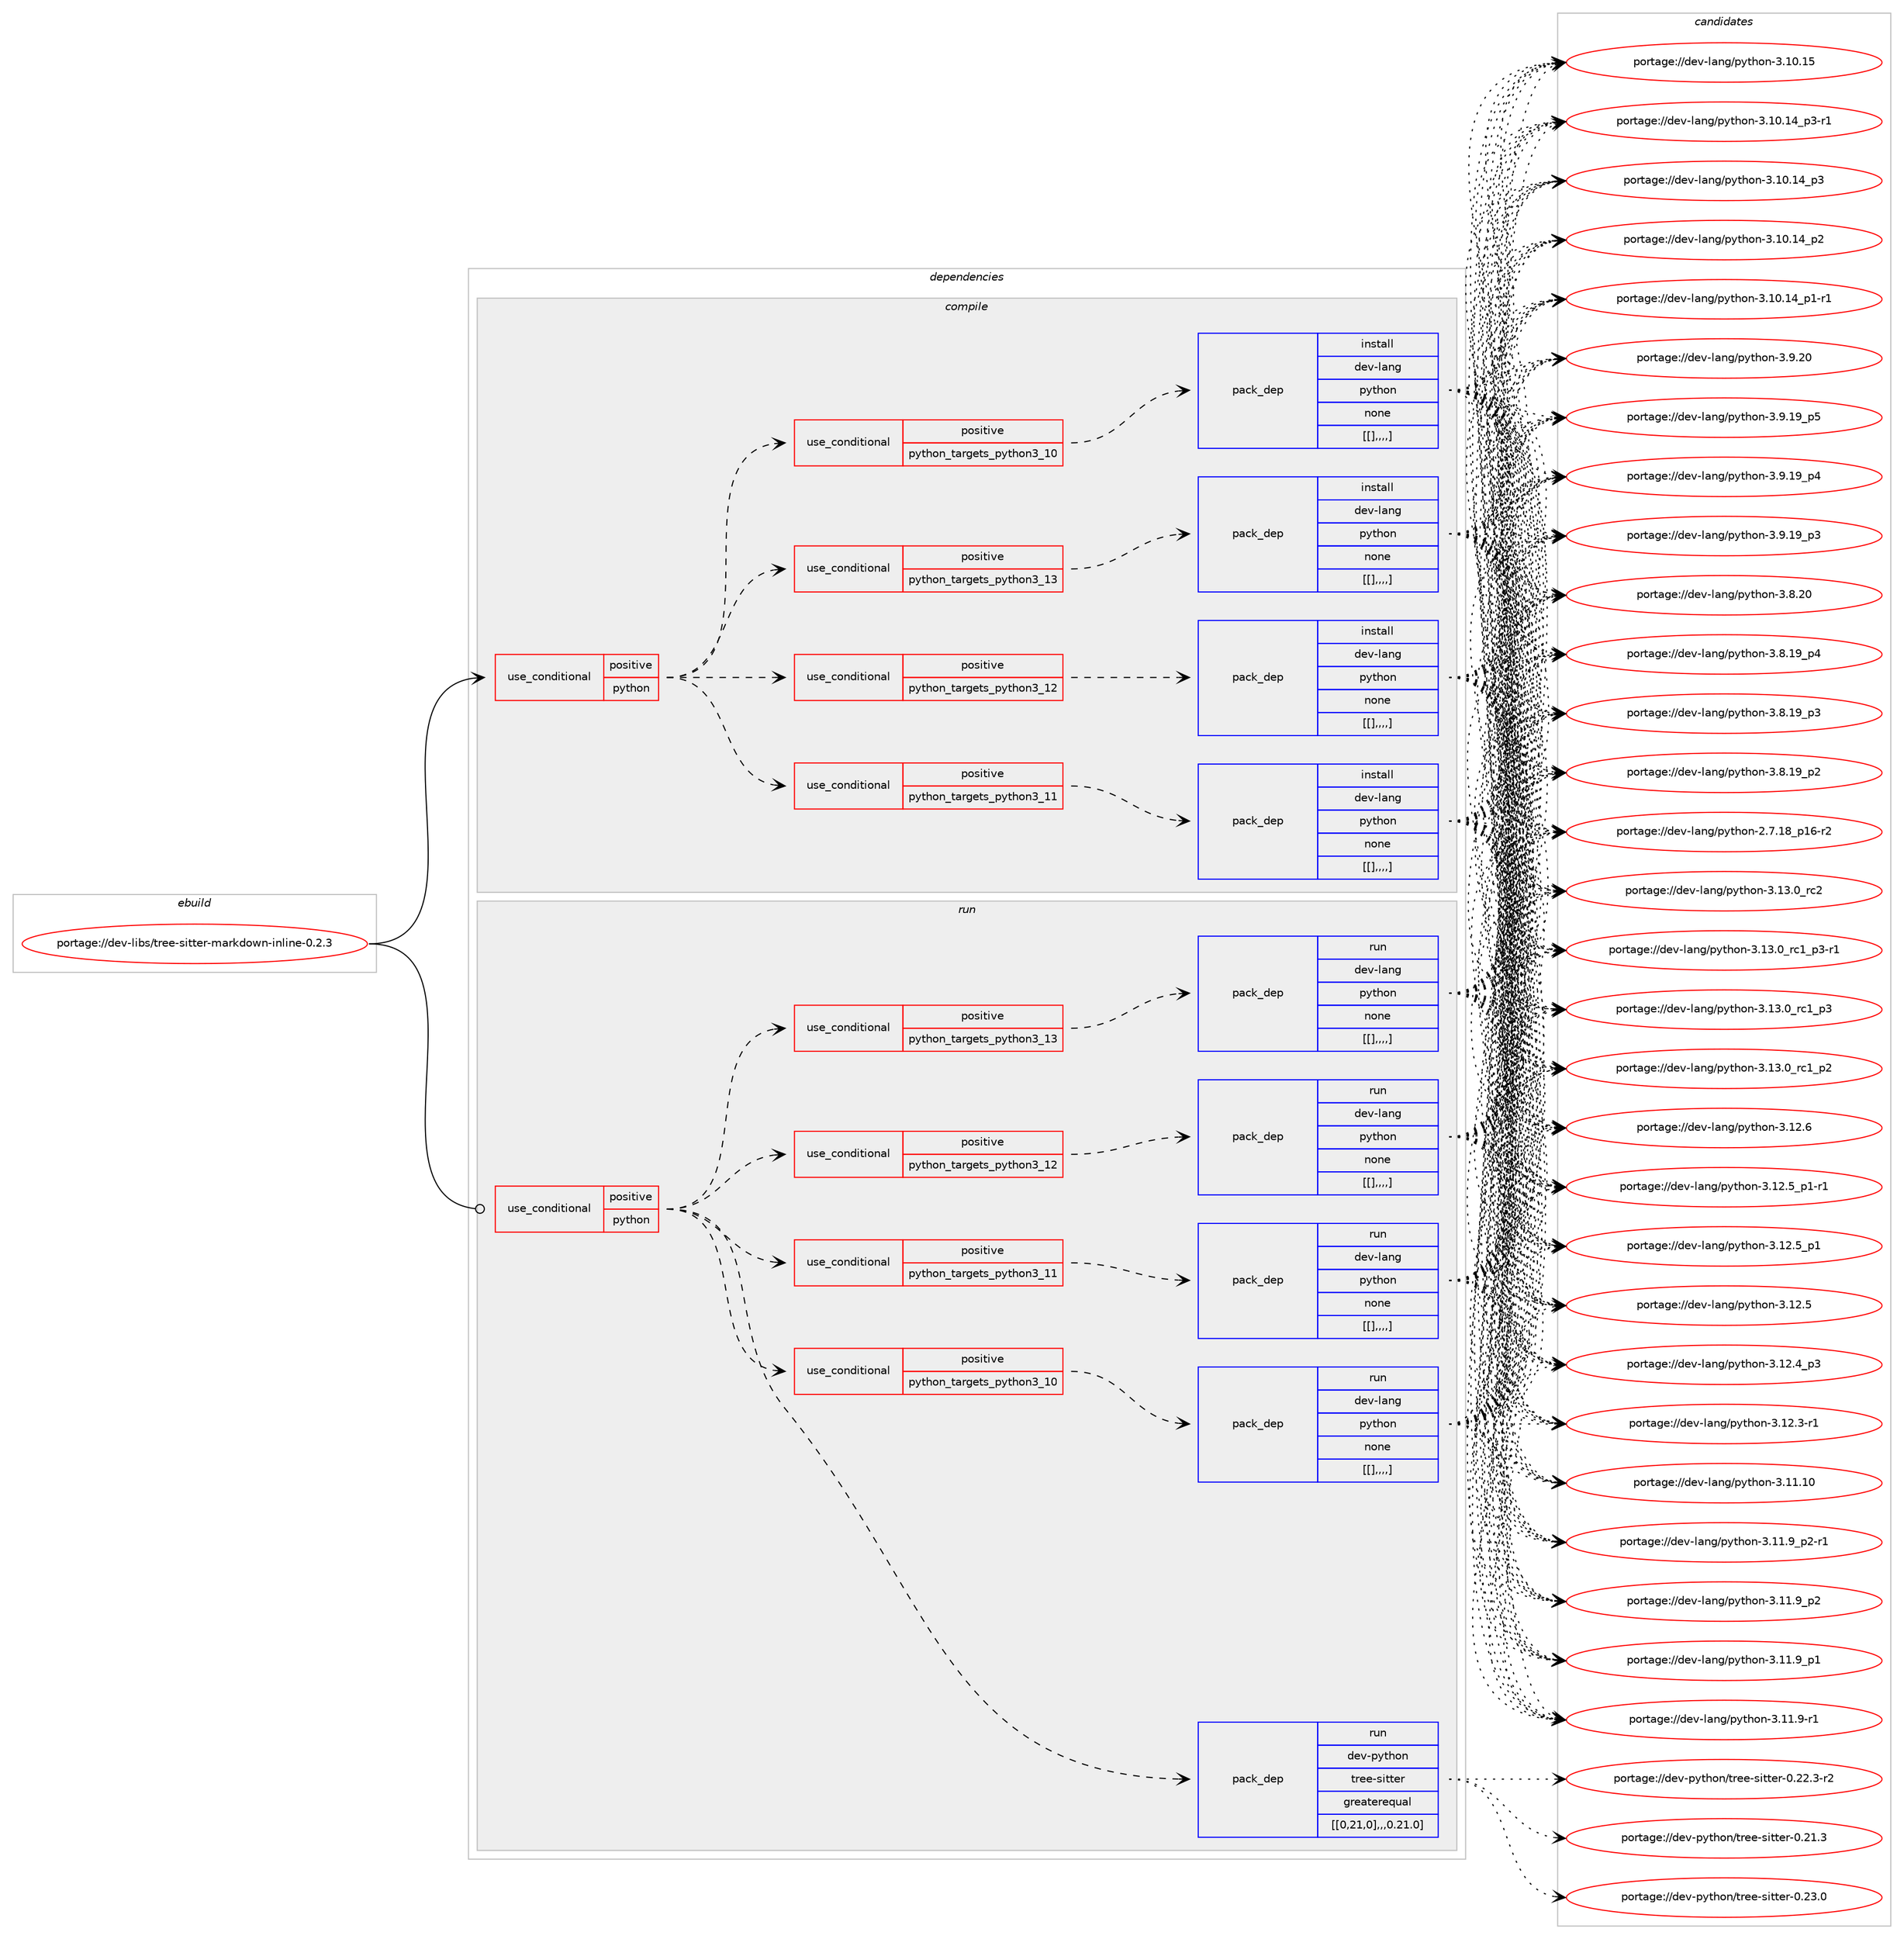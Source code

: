 digraph prolog {

# *************
# Graph options
# *************

newrank=true;
concentrate=true;
compound=true;
graph [rankdir=LR,fontname=Helvetica,fontsize=10,ranksep=1.5];#, ranksep=2.5, nodesep=0.2];
edge  [arrowhead=vee];
node  [fontname=Helvetica,fontsize=10];

# **********
# The ebuild
# **********

subgraph cluster_leftcol {
color=gray;
label=<<i>ebuild</i>>;
id [label="portage://dev-libs/tree-sitter-markdown-inline-0.2.3", color=red, width=4, href="../dev-libs/tree-sitter-markdown-inline-0.2.3.svg"];
}

# ****************
# The dependencies
# ****************

subgraph cluster_midcol {
color=gray;
label=<<i>dependencies</i>>;
subgraph cluster_compile {
fillcolor="#eeeeee";
style=filled;
label=<<i>compile</i>>;
subgraph cond28916 {
dependency115621 [label=<<TABLE BORDER="0" CELLBORDER="1" CELLSPACING="0" CELLPADDING="4"><TR><TD ROWSPAN="3" CELLPADDING="10">use_conditional</TD></TR><TR><TD>positive</TD></TR><TR><TD>python</TD></TR></TABLE>>, shape=none, color=red];
subgraph cond28917 {
dependency115622 [label=<<TABLE BORDER="0" CELLBORDER="1" CELLSPACING="0" CELLPADDING="4"><TR><TD ROWSPAN="3" CELLPADDING="10">use_conditional</TD></TR><TR><TD>positive</TD></TR><TR><TD>python_targets_python3_10</TD></TR></TABLE>>, shape=none, color=red];
subgraph pack85537 {
dependency115623 [label=<<TABLE BORDER="0" CELLBORDER="1" CELLSPACING="0" CELLPADDING="4" WIDTH="220"><TR><TD ROWSPAN="6" CELLPADDING="30">pack_dep</TD></TR><TR><TD WIDTH="110">install</TD></TR><TR><TD>dev-lang</TD></TR><TR><TD>python</TD></TR><TR><TD>none</TD></TR><TR><TD>[[],,,,]</TD></TR></TABLE>>, shape=none, color=blue];
}
dependency115622:e -> dependency115623:w [weight=20,style="dashed",arrowhead="vee"];
}
dependency115621:e -> dependency115622:w [weight=20,style="dashed",arrowhead="vee"];
subgraph cond28918 {
dependency115624 [label=<<TABLE BORDER="0" CELLBORDER="1" CELLSPACING="0" CELLPADDING="4"><TR><TD ROWSPAN="3" CELLPADDING="10">use_conditional</TD></TR><TR><TD>positive</TD></TR><TR><TD>python_targets_python3_11</TD></TR></TABLE>>, shape=none, color=red];
subgraph pack85538 {
dependency115625 [label=<<TABLE BORDER="0" CELLBORDER="1" CELLSPACING="0" CELLPADDING="4" WIDTH="220"><TR><TD ROWSPAN="6" CELLPADDING="30">pack_dep</TD></TR><TR><TD WIDTH="110">install</TD></TR><TR><TD>dev-lang</TD></TR><TR><TD>python</TD></TR><TR><TD>none</TD></TR><TR><TD>[[],,,,]</TD></TR></TABLE>>, shape=none, color=blue];
}
dependency115624:e -> dependency115625:w [weight=20,style="dashed",arrowhead="vee"];
}
dependency115621:e -> dependency115624:w [weight=20,style="dashed",arrowhead="vee"];
subgraph cond28919 {
dependency115626 [label=<<TABLE BORDER="0" CELLBORDER="1" CELLSPACING="0" CELLPADDING="4"><TR><TD ROWSPAN="3" CELLPADDING="10">use_conditional</TD></TR><TR><TD>positive</TD></TR><TR><TD>python_targets_python3_12</TD></TR></TABLE>>, shape=none, color=red];
subgraph pack85539 {
dependency115627 [label=<<TABLE BORDER="0" CELLBORDER="1" CELLSPACING="0" CELLPADDING="4" WIDTH="220"><TR><TD ROWSPAN="6" CELLPADDING="30">pack_dep</TD></TR><TR><TD WIDTH="110">install</TD></TR><TR><TD>dev-lang</TD></TR><TR><TD>python</TD></TR><TR><TD>none</TD></TR><TR><TD>[[],,,,]</TD></TR></TABLE>>, shape=none, color=blue];
}
dependency115626:e -> dependency115627:w [weight=20,style="dashed",arrowhead="vee"];
}
dependency115621:e -> dependency115626:w [weight=20,style="dashed",arrowhead="vee"];
subgraph cond28920 {
dependency115628 [label=<<TABLE BORDER="0" CELLBORDER="1" CELLSPACING="0" CELLPADDING="4"><TR><TD ROWSPAN="3" CELLPADDING="10">use_conditional</TD></TR><TR><TD>positive</TD></TR><TR><TD>python_targets_python3_13</TD></TR></TABLE>>, shape=none, color=red];
subgraph pack85540 {
dependency115629 [label=<<TABLE BORDER="0" CELLBORDER="1" CELLSPACING="0" CELLPADDING="4" WIDTH="220"><TR><TD ROWSPAN="6" CELLPADDING="30">pack_dep</TD></TR><TR><TD WIDTH="110">install</TD></TR><TR><TD>dev-lang</TD></TR><TR><TD>python</TD></TR><TR><TD>none</TD></TR><TR><TD>[[],,,,]</TD></TR></TABLE>>, shape=none, color=blue];
}
dependency115628:e -> dependency115629:w [weight=20,style="dashed",arrowhead="vee"];
}
dependency115621:e -> dependency115628:w [weight=20,style="dashed",arrowhead="vee"];
}
id:e -> dependency115621:w [weight=20,style="solid",arrowhead="vee"];
}
subgraph cluster_compileandrun {
fillcolor="#eeeeee";
style=filled;
label=<<i>compile and run</i>>;
}
subgraph cluster_run {
fillcolor="#eeeeee";
style=filled;
label=<<i>run</i>>;
subgraph cond28921 {
dependency115630 [label=<<TABLE BORDER="0" CELLBORDER="1" CELLSPACING="0" CELLPADDING="4"><TR><TD ROWSPAN="3" CELLPADDING="10">use_conditional</TD></TR><TR><TD>positive</TD></TR><TR><TD>python</TD></TR></TABLE>>, shape=none, color=red];
subgraph cond28922 {
dependency115631 [label=<<TABLE BORDER="0" CELLBORDER="1" CELLSPACING="0" CELLPADDING="4"><TR><TD ROWSPAN="3" CELLPADDING="10">use_conditional</TD></TR><TR><TD>positive</TD></TR><TR><TD>python_targets_python3_10</TD></TR></TABLE>>, shape=none, color=red];
subgraph pack85541 {
dependency115632 [label=<<TABLE BORDER="0" CELLBORDER="1" CELLSPACING="0" CELLPADDING="4" WIDTH="220"><TR><TD ROWSPAN="6" CELLPADDING="30">pack_dep</TD></TR><TR><TD WIDTH="110">run</TD></TR><TR><TD>dev-lang</TD></TR><TR><TD>python</TD></TR><TR><TD>none</TD></TR><TR><TD>[[],,,,]</TD></TR></TABLE>>, shape=none, color=blue];
}
dependency115631:e -> dependency115632:w [weight=20,style="dashed",arrowhead="vee"];
}
dependency115630:e -> dependency115631:w [weight=20,style="dashed",arrowhead="vee"];
subgraph cond28923 {
dependency115633 [label=<<TABLE BORDER="0" CELLBORDER="1" CELLSPACING="0" CELLPADDING="4"><TR><TD ROWSPAN="3" CELLPADDING="10">use_conditional</TD></TR><TR><TD>positive</TD></TR><TR><TD>python_targets_python3_11</TD></TR></TABLE>>, shape=none, color=red];
subgraph pack85542 {
dependency115634 [label=<<TABLE BORDER="0" CELLBORDER="1" CELLSPACING="0" CELLPADDING="4" WIDTH="220"><TR><TD ROWSPAN="6" CELLPADDING="30">pack_dep</TD></TR><TR><TD WIDTH="110">run</TD></TR><TR><TD>dev-lang</TD></TR><TR><TD>python</TD></TR><TR><TD>none</TD></TR><TR><TD>[[],,,,]</TD></TR></TABLE>>, shape=none, color=blue];
}
dependency115633:e -> dependency115634:w [weight=20,style="dashed",arrowhead="vee"];
}
dependency115630:e -> dependency115633:w [weight=20,style="dashed",arrowhead="vee"];
subgraph cond28924 {
dependency115635 [label=<<TABLE BORDER="0" CELLBORDER="1" CELLSPACING="0" CELLPADDING="4"><TR><TD ROWSPAN="3" CELLPADDING="10">use_conditional</TD></TR><TR><TD>positive</TD></TR><TR><TD>python_targets_python3_12</TD></TR></TABLE>>, shape=none, color=red];
subgraph pack85543 {
dependency115636 [label=<<TABLE BORDER="0" CELLBORDER="1" CELLSPACING="0" CELLPADDING="4" WIDTH="220"><TR><TD ROWSPAN="6" CELLPADDING="30">pack_dep</TD></TR><TR><TD WIDTH="110">run</TD></TR><TR><TD>dev-lang</TD></TR><TR><TD>python</TD></TR><TR><TD>none</TD></TR><TR><TD>[[],,,,]</TD></TR></TABLE>>, shape=none, color=blue];
}
dependency115635:e -> dependency115636:w [weight=20,style="dashed",arrowhead="vee"];
}
dependency115630:e -> dependency115635:w [weight=20,style="dashed",arrowhead="vee"];
subgraph cond28925 {
dependency115637 [label=<<TABLE BORDER="0" CELLBORDER="1" CELLSPACING="0" CELLPADDING="4"><TR><TD ROWSPAN="3" CELLPADDING="10">use_conditional</TD></TR><TR><TD>positive</TD></TR><TR><TD>python_targets_python3_13</TD></TR></TABLE>>, shape=none, color=red];
subgraph pack85544 {
dependency115638 [label=<<TABLE BORDER="0" CELLBORDER="1" CELLSPACING="0" CELLPADDING="4" WIDTH="220"><TR><TD ROWSPAN="6" CELLPADDING="30">pack_dep</TD></TR><TR><TD WIDTH="110">run</TD></TR><TR><TD>dev-lang</TD></TR><TR><TD>python</TD></TR><TR><TD>none</TD></TR><TR><TD>[[],,,,]</TD></TR></TABLE>>, shape=none, color=blue];
}
dependency115637:e -> dependency115638:w [weight=20,style="dashed",arrowhead="vee"];
}
dependency115630:e -> dependency115637:w [weight=20,style="dashed",arrowhead="vee"];
subgraph pack85545 {
dependency115639 [label=<<TABLE BORDER="0" CELLBORDER="1" CELLSPACING="0" CELLPADDING="4" WIDTH="220"><TR><TD ROWSPAN="6" CELLPADDING="30">pack_dep</TD></TR><TR><TD WIDTH="110">run</TD></TR><TR><TD>dev-python</TD></TR><TR><TD>tree-sitter</TD></TR><TR><TD>greaterequal</TD></TR><TR><TD>[[0,21,0],,,0.21.0]</TD></TR></TABLE>>, shape=none, color=blue];
}
dependency115630:e -> dependency115639:w [weight=20,style="dashed",arrowhead="vee"];
}
id:e -> dependency115630:w [weight=20,style="solid",arrowhead="odot"];
}
}

# **************
# The candidates
# **************

subgraph cluster_choices {
rank=same;
color=gray;
label=<<i>candidates</i>>;

subgraph choice85537 {
color=black;
nodesep=1;
choice10010111845108971101034711212111610411111045514649514648951149950 [label="portage://dev-lang/python-3.13.0_rc2", color=red, width=4,href="../dev-lang/python-3.13.0_rc2.svg"];
choice1001011184510897110103471121211161041111104551464951464895114994995112514511449 [label="portage://dev-lang/python-3.13.0_rc1_p3-r1", color=red, width=4,href="../dev-lang/python-3.13.0_rc1_p3-r1.svg"];
choice100101118451089711010347112121116104111110455146495146489511499499511251 [label="portage://dev-lang/python-3.13.0_rc1_p3", color=red, width=4,href="../dev-lang/python-3.13.0_rc1_p3.svg"];
choice100101118451089711010347112121116104111110455146495146489511499499511250 [label="portage://dev-lang/python-3.13.0_rc1_p2", color=red, width=4,href="../dev-lang/python-3.13.0_rc1_p2.svg"];
choice10010111845108971101034711212111610411111045514649504654 [label="portage://dev-lang/python-3.12.6", color=red, width=4,href="../dev-lang/python-3.12.6.svg"];
choice1001011184510897110103471121211161041111104551464950465395112494511449 [label="portage://dev-lang/python-3.12.5_p1-r1", color=red, width=4,href="../dev-lang/python-3.12.5_p1-r1.svg"];
choice100101118451089711010347112121116104111110455146495046539511249 [label="portage://dev-lang/python-3.12.5_p1", color=red, width=4,href="../dev-lang/python-3.12.5_p1.svg"];
choice10010111845108971101034711212111610411111045514649504653 [label="portage://dev-lang/python-3.12.5", color=red, width=4,href="../dev-lang/python-3.12.5.svg"];
choice100101118451089711010347112121116104111110455146495046529511251 [label="portage://dev-lang/python-3.12.4_p3", color=red, width=4,href="../dev-lang/python-3.12.4_p3.svg"];
choice100101118451089711010347112121116104111110455146495046514511449 [label="portage://dev-lang/python-3.12.3-r1", color=red, width=4,href="../dev-lang/python-3.12.3-r1.svg"];
choice1001011184510897110103471121211161041111104551464949464948 [label="portage://dev-lang/python-3.11.10", color=red, width=4,href="../dev-lang/python-3.11.10.svg"];
choice1001011184510897110103471121211161041111104551464949465795112504511449 [label="portage://dev-lang/python-3.11.9_p2-r1", color=red, width=4,href="../dev-lang/python-3.11.9_p2-r1.svg"];
choice100101118451089711010347112121116104111110455146494946579511250 [label="portage://dev-lang/python-3.11.9_p2", color=red, width=4,href="../dev-lang/python-3.11.9_p2.svg"];
choice100101118451089711010347112121116104111110455146494946579511249 [label="portage://dev-lang/python-3.11.9_p1", color=red, width=4,href="../dev-lang/python-3.11.9_p1.svg"];
choice100101118451089711010347112121116104111110455146494946574511449 [label="portage://dev-lang/python-3.11.9-r1", color=red, width=4,href="../dev-lang/python-3.11.9-r1.svg"];
choice1001011184510897110103471121211161041111104551464948464953 [label="portage://dev-lang/python-3.10.15", color=red, width=4,href="../dev-lang/python-3.10.15.svg"];
choice100101118451089711010347112121116104111110455146494846495295112514511449 [label="portage://dev-lang/python-3.10.14_p3-r1", color=red, width=4,href="../dev-lang/python-3.10.14_p3-r1.svg"];
choice10010111845108971101034711212111610411111045514649484649529511251 [label="portage://dev-lang/python-3.10.14_p3", color=red, width=4,href="../dev-lang/python-3.10.14_p3.svg"];
choice10010111845108971101034711212111610411111045514649484649529511250 [label="portage://dev-lang/python-3.10.14_p2", color=red, width=4,href="../dev-lang/python-3.10.14_p2.svg"];
choice100101118451089711010347112121116104111110455146494846495295112494511449 [label="portage://dev-lang/python-3.10.14_p1-r1", color=red, width=4,href="../dev-lang/python-3.10.14_p1-r1.svg"];
choice10010111845108971101034711212111610411111045514657465048 [label="portage://dev-lang/python-3.9.20", color=red, width=4,href="../dev-lang/python-3.9.20.svg"];
choice100101118451089711010347112121116104111110455146574649579511253 [label="portage://dev-lang/python-3.9.19_p5", color=red, width=4,href="../dev-lang/python-3.9.19_p5.svg"];
choice100101118451089711010347112121116104111110455146574649579511252 [label="portage://dev-lang/python-3.9.19_p4", color=red, width=4,href="../dev-lang/python-3.9.19_p4.svg"];
choice100101118451089711010347112121116104111110455146574649579511251 [label="portage://dev-lang/python-3.9.19_p3", color=red, width=4,href="../dev-lang/python-3.9.19_p3.svg"];
choice10010111845108971101034711212111610411111045514656465048 [label="portage://dev-lang/python-3.8.20", color=red, width=4,href="../dev-lang/python-3.8.20.svg"];
choice100101118451089711010347112121116104111110455146564649579511252 [label="portage://dev-lang/python-3.8.19_p4", color=red, width=4,href="../dev-lang/python-3.8.19_p4.svg"];
choice100101118451089711010347112121116104111110455146564649579511251 [label="portage://dev-lang/python-3.8.19_p3", color=red, width=4,href="../dev-lang/python-3.8.19_p3.svg"];
choice100101118451089711010347112121116104111110455146564649579511250 [label="portage://dev-lang/python-3.8.19_p2", color=red, width=4,href="../dev-lang/python-3.8.19_p2.svg"];
choice100101118451089711010347112121116104111110455046554649569511249544511450 [label="portage://dev-lang/python-2.7.18_p16-r2", color=red, width=4,href="../dev-lang/python-2.7.18_p16-r2.svg"];
dependency115623:e -> choice10010111845108971101034711212111610411111045514649514648951149950:w [style=dotted,weight="100"];
dependency115623:e -> choice1001011184510897110103471121211161041111104551464951464895114994995112514511449:w [style=dotted,weight="100"];
dependency115623:e -> choice100101118451089711010347112121116104111110455146495146489511499499511251:w [style=dotted,weight="100"];
dependency115623:e -> choice100101118451089711010347112121116104111110455146495146489511499499511250:w [style=dotted,weight="100"];
dependency115623:e -> choice10010111845108971101034711212111610411111045514649504654:w [style=dotted,weight="100"];
dependency115623:e -> choice1001011184510897110103471121211161041111104551464950465395112494511449:w [style=dotted,weight="100"];
dependency115623:e -> choice100101118451089711010347112121116104111110455146495046539511249:w [style=dotted,weight="100"];
dependency115623:e -> choice10010111845108971101034711212111610411111045514649504653:w [style=dotted,weight="100"];
dependency115623:e -> choice100101118451089711010347112121116104111110455146495046529511251:w [style=dotted,weight="100"];
dependency115623:e -> choice100101118451089711010347112121116104111110455146495046514511449:w [style=dotted,weight="100"];
dependency115623:e -> choice1001011184510897110103471121211161041111104551464949464948:w [style=dotted,weight="100"];
dependency115623:e -> choice1001011184510897110103471121211161041111104551464949465795112504511449:w [style=dotted,weight="100"];
dependency115623:e -> choice100101118451089711010347112121116104111110455146494946579511250:w [style=dotted,weight="100"];
dependency115623:e -> choice100101118451089711010347112121116104111110455146494946579511249:w [style=dotted,weight="100"];
dependency115623:e -> choice100101118451089711010347112121116104111110455146494946574511449:w [style=dotted,weight="100"];
dependency115623:e -> choice1001011184510897110103471121211161041111104551464948464953:w [style=dotted,weight="100"];
dependency115623:e -> choice100101118451089711010347112121116104111110455146494846495295112514511449:w [style=dotted,weight="100"];
dependency115623:e -> choice10010111845108971101034711212111610411111045514649484649529511251:w [style=dotted,weight="100"];
dependency115623:e -> choice10010111845108971101034711212111610411111045514649484649529511250:w [style=dotted,weight="100"];
dependency115623:e -> choice100101118451089711010347112121116104111110455146494846495295112494511449:w [style=dotted,weight="100"];
dependency115623:e -> choice10010111845108971101034711212111610411111045514657465048:w [style=dotted,weight="100"];
dependency115623:e -> choice100101118451089711010347112121116104111110455146574649579511253:w [style=dotted,weight="100"];
dependency115623:e -> choice100101118451089711010347112121116104111110455146574649579511252:w [style=dotted,weight="100"];
dependency115623:e -> choice100101118451089711010347112121116104111110455146574649579511251:w [style=dotted,weight="100"];
dependency115623:e -> choice10010111845108971101034711212111610411111045514656465048:w [style=dotted,weight="100"];
dependency115623:e -> choice100101118451089711010347112121116104111110455146564649579511252:w [style=dotted,weight="100"];
dependency115623:e -> choice100101118451089711010347112121116104111110455146564649579511251:w [style=dotted,weight="100"];
dependency115623:e -> choice100101118451089711010347112121116104111110455146564649579511250:w [style=dotted,weight="100"];
dependency115623:e -> choice100101118451089711010347112121116104111110455046554649569511249544511450:w [style=dotted,weight="100"];
}
subgraph choice85538 {
color=black;
nodesep=1;
choice10010111845108971101034711212111610411111045514649514648951149950 [label="portage://dev-lang/python-3.13.0_rc2", color=red, width=4,href="../dev-lang/python-3.13.0_rc2.svg"];
choice1001011184510897110103471121211161041111104551464951464895114994995112514511449 [label="portage://dev-lang/python-3.13.0_rc1_p3-r1", color=red, width=4,href="../dev-lang/python-3.13.0_rc1_p3-r1.svg"];
choice100101118451089711010347112121116104111110455146495146489511499499511251 [label="portage://dev-lang/python-3.13.0_rc1_p3", color=red, width=4,href="../dev-lang/python-3.13.0_rc1_p3.svg"];
choice100101118451089711010347112121116104111110455146495146489511499499511250 [label="portage://dev-lang/python-3.13.0_rc1_p2", color=red, width=4,href="../dev-lang/python-3.13.0_rc1_p2.svg"];
choice10010111845108971101034711212111610411111045514649504654 [label="portage://dev-lang/python-3.12.6", color=red, width=4,href="../dev-lang/python-3.12.6.svg"];
choice1001011184510897110103471121211161041111104551464950465395112494511449 [label="portage://dev-lang/python-3.12.5_p1-r1", color=red, width=4,href="../dev-lang/python-3.12.5_p1-r1.svg"];
choice100101118451089711010347112121116104111110455146495046539511249 [label="portage://dev-lang/python-3.12.5_p1", color=red, width=4,href="../dev-lang/python-3.12.5_p1.svg"];
choice10010111845108971101034711212111610411111045514649504653 [label="portage://dev-lang/python-3.12.5", color=red, width=4,href="../dev-lang/python-3.12.5.svg"];
choice100101118451089711010347112121116104111110455146495046529511251 [label="portage://dev-lang/python-3.12.4_p3", color=red, width=4,href="../dev-lang/python-3.12.4_p3.svg"];
choice100101118451089711010347112121116104111110455146495046514511449 [label="portage://dev-lang/python-3.12.3-r1", color=red, width=4,href="../dev-lang/python-3.12.3-r1.svg"];
choice1001011184510897110103471121211161041111104551464949464948 [label="portage://dev-lang/python-3.11.10", color=red, width=4,href="../dev-lang/python-3.11.10.svg"];
choice1001011184510897110103471121211161041111104551464949465795112504511449 [label="portage://dev-lang/python-3.11.9_p2-r1", color=red, width=4,href="../dev-lang/python-3.11.9_p2-r1.svg"];
choice100101118451089711010347112121116104111110455146494946579511250 [label="portage://dev-lang/python-3.11.9_p2", color=red, width=4,href="../dev-lang/python-3.11.9_p2.svg"];
choice100101118451089711010347112121116104111110455146494946579511249 [label="portage://dev-lang/python-3.11.9_p1", color=red, width=4,href="../dev-lang/python-3.11.9_p1.svg"];
choice100101118451089711010347112121116104111110455146494946574511449 [label="portage://dev-lang/python-3.11.9-r1", color=red, width=4,href="../dev-lang/python-3.11.9-r1.svg"];
choice1001011184510897110103471121211161041111104551464948464953 [label="portage://dev-lang/python-3.10.15", color=red, width=4,href="../dev-lang/python-3.10.15.svg"];
choice100101118451089711010347112121116104111110455146494846495295112514511449 [label="portage://dev-lang/python-3.10.14_p3-r1", color=red, width=4,href="../dev-lang/python-3.10.14_p3-r1.svg"];
choice10010111845108971101034711212111610411111045514649484649529511251 [label="portage://dev-lang/python-3.10.14_p3", color=red, width=4,href="../dev-lang/python-3.10.14_p3.svg"];
choice10010111845108971101034711212111610411111045514649484649529511250 [label="portage://dev-lang/python-3.10.14_p2", color=red, width=4,href="../dev-lang/python-3.10.14_p2.svg"];
choice100101118451089711010347112121116104111110455146494846495295112494511449 [label="portage://dev-lang/python-3.10.14_p1-r1", color=red, width=4,href="../dev-lang/python-3.10.14_p1-r1.svg"];
choice10010111845108971101034711212111610411111045514657465048 [label="portage://dev-lang/python-3.9.20", color=red, width=4,href="../dev-lang/python-3.9.20.svg"];
choice100101118451089711010347112121116104111110455146574649579511253 [label="portage://dev-lang/python-3.9.19_p5", color=red, width=4,href="../dev-lang/python-3.9.19_p5.svg"];
choice100101118451089711010347112121116104111110455146574649579511252 [label="portage://dev-lang/python-3.9.19_p4", color=red, width=4,href="../dev-lang/python-3.9.19_p4.svg"];
choice100101118451089711010347112121116104111110455146574649579511251 [label="portage://dev-lang/python-3.9.19_p3", color=red, width=4,href="../dev-lang/python-3.9.19_p3.svg"];
choice10010111845108971101034711212111610411111045514656465048 [label="portage://dev-lang/python-3.8.20", color=red, width=4,href="../dev-lang/python-3.8.20.svg"];
choice100101118451089711010347112121116104111110455146564649579511252 [label="portage://dev-lang/python-3.8.19_p4", color=red, width=4,href="../dev-lang/python-3.8.19_p4.svg"];
choice100101118451089711010347112121116104111110455146564649579511251 [label="portage://dev-lang/python-3.8.19_p3", color=red, width=4,href="../dev-lang/python-3.8.19_p3.svg"];
choice100101118451089711010347112121116104111110455146564649579511250 [label="portage://dev-lang/python-3.8.19_p2", color=red, width=4,href="../dev-lang/python-3.8.19_p2.svg"];
choice100101118451089711010347112121116104111110455046554649569511249544511450 [label="portage://dev-lang/python-2.7.18_p16-r2", color=red, width=4,href="../dev-lang/python-2.7.18_p16-r2.svg"];
dependency115625:e -> choice10010111845108971101034711212111610411111045514649514648951149950:w [style=dotted,weight="100"];
dependency115625:e -> choice1001011184510897110103471121211161041111104551464951464895114994995112514511449:w [style=dotted,weight="100"];
dependency115625:e -> choice100101118451089711010347112121116104111110455146495146489511499499511251:w [style=dotted,weight="100"];
dependency115625:e -> choice100101118451089711010347112121116104111110455146495146489511499499511250:w [style=dotted,weight="100"];
dependency115625:e -> choice10010111845108971101034711212111610411111045514649504654:w [style=dotted,weight="100"];
dependency115625:e -> choice1001011184510897110103471121211161041111104551464950465395112494511449:w [style=dotted,weight="100"];
dependency115625:e -> choice100101118451089711010347112121116104111110455146495046539511249:w [style=dotted,weight="100"];
dependency115625:e -> choice10010111845108971101034711212111610411111045514649504653:w [style=dotted,weight="100"];
dependency115625:e -> choice100101118451089711010347112121116104111110455146495046529511251:w [style=dotted,weight="100"];
dependency115625:e -> choice100101118451089711010347112121116104111110455146495046514511449:w [style=dotted,weight="100"];
dependency115625:e -> choice1001011184510897110103471121211161041111104551464949464948:w [style=dotted,weight="100"];
dependency115625:e -> choice1001011184510897110103471121211161041111104551464949465795112504511449:w [style=dotted,weight="100"];
dependency115625:e -> choice100101118451089711010347112121116104111110455146494946579511250:w [style=dotted,weight="100"];
dependency115625:e -> choice100101118451089711010347112121116104111110455146494946579511249:w [style=dotted,weight="100"];
dependency115625:e -> choice100101118451089711010347112121116104111110455146494946574511449:w [style=dotted,weight="100"];
dependency115625:e -> choice1001011184510897110103471121211161041111104551464948464953:w [style=dotted,weight="100"];
dependency115625:e -> choice100101118451089711010347112121116104111110455146494846495295112514511449:w [style=dotted,weight="100"];
dependency115625:e -> choice10010111845108971101034711212111610411111045514649484649529511251:w [style=dotted,weight="100"];
dependency115625:e -> choice10010111845108971101034711212111610411111045514649484649529511250:w [style=dotted,weight="100"];
dependency115625:e -> choice100101118451089711010347112121116104111110455146494846495295112494511449:w [style=dotted,weight="100"];
dependency115625:e -> choice10010111845108971101034711212111610411111045514657465048:w [style=dotted,weight="100"];
dependency115625:e -> choice100101118451089711010347112121116104111110455146574649579511253:w [style=dotted,weight="100"];
dependency115625:e -> choice100101118451089711010347112121116104111110455146574649579511252:w [style=dotted,weight="100"];
dependency115625:e -> choice100101118451089711010347112121116104111110455146574649579511251:w [style=dotted,weight="100"];
dependency115625:e -> choice10010111845108971101034711212111610411111045514656465048:w [style=dotted,weight="100"];
dependency115625:e -> choice100101118451089711010347112121116104111110455146564649579511252:w [style=dotted,weight="100"];
dependency115625:e -> choice100101118451089711010347112121116104111110455146564649579511251:w [style=dotted,weight="100"];
dependency115625:e -> choice100101118451089711010347112121116104111110455146564649579511250:w [style=dotted,weight="100"];
dependency115625:e -> choice100101118451089711010347112121116104111110455046554649569511249544511450:w [style=dotted,weight="100"];
}
subgraph choice85539 {
color=black;
nodesep=1;
choice10010111845108971101034711212111610411111045514649514648951149950 [label="portage://dev-lang/python-3.13.0_rc2", color=red, width=4,href="../dev-lang/python-3.13.0_rc2.svg"];
choice1001011184510897110103471121211161041111104551464951464895114994995112514511449 [label="portage://dev-lang/python-3.13.0_rc1_p3-r1", color=red, width=4,href="../dev-lang/python-3.13.0_rc1_p3-r1.svg"];
choice100101118451089711010347112121116104111110455146495146489511499499511251 [label="portage://dev-lang/python-3.13.0_rc1_p3", color=red, width=4,href="../dev-lang/python-3.13.0_rc1_p3.svg"];
choice100101118451089711010347112121116104111110455146495146489511499499511250 [label="portage://dev-lang/python-3.13.0_rc1_p2", color=red, width=4,href="../dev-lang/python-3.13.0_rc1_p2.svg"];
choice10010111845108971101034711212111610411111045514649504654 [label="portage://dev-lang/python-3.12.6", color=red, width=4,href="../dev-lang/python-3.12.6.svg"];
choice1001011184510897110103471121211161041111104551464950465395112494511449 [label="portage://dev-lang/python-3.12.5_p1-r1", color=red, width=4,href="../dev-lang/python-3.12.5_p1-r1.svg"];
choice100101118451089711010347112121116104111110455146495046539511249 [label="portage://dev-lang/python-3.12.5_p1", color=red, width=4,href="../dev-lang/python-3.12.5_p1.svg"];
choice10010111845108971101034711212111610411111045514649504653 [label="portage://dev-lang/python-3.12.5", color=red, width=4,href="../dev-lang/python-3.12.5.svg"];
choice100101118451089711010347112121116104111110455146495046529511251 [label="portage://dev-lang/python-3.12.4_p3", color=red, width=4,href="../dev-lang/python-3.12.4_p3.svg"];
choice100101118451089711010347112121116104111110455146495046514511449 [label="portage://dev-lang/python-3.12.3-r1", color=red, width=4,href="../dev-lang/python-3.12.3-r1.svg"];
choice1001011184510897110103471121211161041111104551464949464948 [label="portage://dev-lang/python-3.11.10", color=red, width=4,href="../dev-lang/python-3.11.10.svg"];
choice1001011184510897110103471121211161041111104551464949465795112504511449 [label="portage://dev-lang/python-3.11.9_p2-r1", color=red, width=4,href="../dev-lang/python-3.11.9_p2-r1.svg"];
choice100101118451089711010347112121116104111110455146494946579511250 [label="portage://dev-lang/python-3.11.9_p2", color=red, width=4,href="../dev-lang/python-3.11.9_p2.svg"];
choice100101118451089711010347112121116104111110455146494946579511249 [label="portage://dev-lang/python-3.11.9_p1", color=red, width=4,href="../dev-lang/python-3.11.9_p1.svg"];
choice100101118451089711010347112121116104111110455146494946574511449 [label="portage://dev-lang/python-3.11.9-r1", color=red, width=4,href="../dev-lang/python-3.11.9-r1.svg"];
choice1001011184510897110103471121211161041111104551464948464953 [label="portage://dev-lang/python-3.10.15", color=red, width=4,href="../dev-lang/python-3.10.15.svg"];
choice100101118451089711010347112121116104111110455146494846495295112514511449 [label="portage://dev-lang/python-3.10.14_p3-r1", color=red, width=4,href="../dev-lang/python-3.10.14_p3-r1.svg"];
choice10010111845108971101034711212111610411111045514649484649529511251 [label="portage://dev-lang/python-3.10.14_p3", color=red, width=4,href="../dev-lang/python-3.10.14_p3.svg"];
choice10010111845108971101034711212111610411111045514649484649529511250 [label="portage://dev-lang/python-3.10.14_p2", color=red, width=4,href="../dev-lang/python-3.10.14_p2.svg"];
choice100101118451089711010347112121116104111110455146494846495295112494511449 [label="portage://dev-lang/python-3.10.14_p1-r1", color=red, width=4,href="../dev-lang/python-3.10.14_p1-r1.svg"];
choice10010111845108971101034711212111610411111045514657465048 [label="portage://dev-lang/python-3.9.20", color=red, width=4,href="../dev-lang/python-3.9.20.svg"];
choice100101118451089711010347112121116104111110455146574649579511253 [label="portage://dev-lang/python-3.9.19_p5", color=red, width=4,href="../dev-lang/python-3.9.19_p5.svg"];
choice100101118451089711010347112121116104111110455146574649579511252 [label="portage://dev-lang/python-3.9.19_p4", color=red, width=4,href="../dev-lang/python-3.9.19_p4.svg"];
choice100101118451089711010347112121116104111110455146574649579511251 [label="portage://dev-lang/python-3.9.19_p3", color=red, width=4,href="../dev-lang/python-3.9.19_p3.svg"];
choice10010111845108971101034711212111610411111045514656465048 [label="portage://dev-lang/python-3.8.20", color=red, width=4,href="../dev-lang/python-3.8.20.svg"];
choice100101118451089711010347112121116104111110455146564649579511252 [label="portage://dev-lang/python-3.8.19_p4", color=red, width=4,href="../dev-lang/python-3.8.19_p4.svg"];
choice100101118451089711010347112121116104111110455146564649579511251 [label="portage://dev-lang/python-3.8.19_p3", color=red, width=4,href="../dev-lang/python-3.8.19_p3.svg"];
choice100101118451089711010347112121116104111110455146564649579511250 [label="portage://dev-lang/python-3.8.19_p2", color=red, width=4,href="../dev-lang/python-3.8.19_p2.svg"];
choice100101118451089711010347112121116104111110455046554649569511249544511450 [label="portage://dev-lang/python-2.7.18_p16-r2", color=red, width=4,href="../dev-lang/python-2.7.18_p16-r2.svg"];
dependency115627:e -> choice10010111845108971101034711212111610411111045514649514648951149950:w [style=dotted,weight="100"];
dependency115627:e -> choice1001011184510897110103471121211161041111104551464951464895114994995112514511449:w [style=dotted,weight="100"];
dependency115627:e -> choice100101118451089711010347112121116104111110455146495146489511499499511251:w [style=dotted,weight="100"];
dependency115627:e -> choice100101118451089711010347112121116104111110455146495146489511499499511250:w [style=dotted,weight="100"];
dependency115627:e -> choice10010111845108971101034711212111610411111045514649504654:w [style=dotted,weight="100"];
dependency115627:e -> choice1001011184510897110103471121211161041111104551464950465395112494511449:w [style=dotted,weight="100"];
dependency115627:e -> choice100101118451089711010347112121116104111110455146495046539511249:w [style=dotted,weight="100"];
dependency115627:e -> choice10010111845108971101034711212111610411111045514649504653:w [style=dotted,weight="100"];
dependency115627:e -> choice100101118451089711010347112121116104111110455146495046529511251:w [style=dotted,weight="100"];
dependency115627:e -> choice100101118451089711010347112121116104111110455146495046514511449:w [style=dotted,weight="100"];
dependency115627:e -> choice1001011184510897110103471121211161041111104551464949464948:w [style=dotted,weight="100"];
dependency115627:e -> choice1001011184510897110103471121211161041111104551464949465795112504511449:w [style=dotted,weight="100"];
dependency115627:e -> choice100101118451089711010347112121116104111110455146494946579511250:w [style=dotted,weight="100"];
dependency115627:e -> choice100101118451089711010347112121116104111110455146494946579511249:w [style=dotted,weight="100"];
dependency115627:e -> choice100101118451089711010347112121116104111110455146494946574511449:w [style=dotted,weight="100"];
dependency115627:e -> choice1001011184510897110103471121211161041111104551464948464953:w [style=dotted,weight="100"];
dependency115627:e -> choice100101118451089711010347112121116104111110455146494846495295112514511449:w [style=dotted,weight="100"];
dependency115627:e -> choice10010111845108971101034711212111610411111045514649484649529511251:w [style=dotted,weight="100"];
dependency115627:e -> choice10010111845108971101034711212111610411111045514649484649529511250:w [style=dotted,weight="100"];
dependency115627:e -> choice100101118451089711010347112121116104111110455146494846495295112494511449:w [style=dotted,weight="100"];
dependency115627:e -> choice10010111845108971101034711212111610411111045514657465048:w [style=dotted,weight="100"];
dependency115627:e -> choice100101118451089711010347112121116104111110455146574649579511253:w [style=dotted,weight="100"];
dependency115627:e -> choice100101118451089711010347112121116104111110455146574649579511252:w [style=dotted,weight="100"];
dependency115627:e -> choice100101118451089711010347112121116104111110455146574649579511251:w [style=dotted,weight="100"];
dependency115627:e -> choice10010111845108971101034711212111610411111045514656465048:w [style=dotted,weight="100"];
dependency115627:e -> choice100101118451089711010347112121116104111110455146564649579511252:w [style=dotted,weight="100"];
dependency115627:e -> choice100101118451089711010347112121116104111110455146564649579511251:w [style=dotted,weight="100"];
dependency115627:e -> choice100101118451089711010347112121116104111110455146564649579511250:w [style=dotted,weight="100"];
dependency115627:e -> choice100101118451089711010347112121116104111110455046554649569511249544511450:w [style=dotted,weight="100"];
}
subgraph choice85540 {
color=black;
nodesep=1;
choice10010111845108971101034711212111610411111045514649514648951149950 [label="portage://dev-lang/python-3.13.0_rc2", color=red, width=4,href="../dev-lang/python-3.13.0_rc2.svg"];
choice1001011184510897110103471121211161041111104551464951464895114994995112514511449 [label="portage://dev-lang/python-3.13.0_rc1_p3-r1", color=red, width=4,href="../dev-lang/python-3.13.0_rc1_p3-r1.svg"];
choice100101118451089711010347112121116104111110455146495146489511499499511251 [label="portage://dev-lang/python-3.13.0_rc1_p3", color=red, width=4,href="../dev-lang/python-3.13.0_rc1_p3.svg"];
choice100101118451089711010347112121116104111110455146495146489511499499511250 [label="portage://dev-lang/python-3.13.0_rc1_p2", color=red, width=4,href="../dev-lang/python-3.13.0_rc1_p2.svg"];
choice10010111845108971101034711212111610411111045514649504654 [label="portage://dev-lang/python-3.12.6", color=red, width=4,href="../dev-lang/python-3.12.6.svg"];
choice1001011184510897110103471121211161041111104551464950465395112494511449 [label="portage://dev-lang/python-3.12.5_p1-r1", color=red, width=4,href="../dev-lang/python-3.12.5_p1-r1.svg"];
choice100101118451089711010347112121116104111110455146495046539511249 [label="portage://dev-lang/python-3.12.5_p1", color=red, width=4,href="../dev-lang/python-3.12.5_p1.svg"];
choice10010111845108971101034711212111610411111045514649504653 [label="portage://dev-lang/python-3.12.5", color=red, width=4,href="../dev-lang/python-3.12.5.svg"];
choice100101118451089711010347112121116104111110455146495046529511251 [label="portage://dev-lang/python-3.12.4_p3", color=red, width=4,href="../dev-lang/python-3.12.4_p3.svg"];
choice100101118451089711010347112121116104111110455146495046514511449 [label="portage://dev-lang/python-3.12.3-r1", color=red, width=4,href="../dev-lang/python-3.12.3-r1.svg"];
choice1001011184510897110103471121211161041111104551464949464948 [label="portage://dev-lang/python-3.11.10", color=red, width=4,href="../dev-lang/python-3.11.10.svg"];
choice1001011184510897110103471121211161041111104551464949465795112504511449 [label="portage://dev-lang/python-3.11.9_p2-r1", color=red, width=4,href="../dev-lang/python-3.11.9_p2-r1.svg"];
choice100101118451089711010347112121116104111110455146494946579511250 [label="portage://dev-lang/python-3.11.9_p2", color=red, width=4,href="../dev-lang/python-3.11.9_p2.svg"];
choice100101118451089711010347112121116104111110455146494946579511249 [label="portage://dev-lang/python-3.11.9_p1", color=red, width=4,href="../dev-lang/python-3.11.9_p1.svg"];
choice100101118451089711010347112121116104111110455146494946574511449 [label="portage://dev-lang/python-3.11.9-r1", color=red, width=4,href="../dev-lang/python-3.11.9-r1.svg"];
choice1001011184510897110103471121211161041111104551464948464953 [label="portage://dev-lang/python-3.10.15", color=red, width=4,href="../dev-lang/python-3.10.15.svg"];
choice100101118451089711010347112121116104111110455146494846495295112514511449 [label="portage://dev-lang/python-3.10.14_p3-r1", color=red, width=4,href="../dev-lang/python-3.10.14_p3-r1.svg"];
choice10010111845108971101034711212111610411111045514649484649529511251 [label="portage://dev-lang/python-3.10.14_p3", color=red, width=4,href="../dev-lang/python-3.10.14_p3.svg"];
choice10010111845108971101034711212111610411111045514649484649529511250 [label="portage://dev-lang/python-3.10.14_p2", color=red, width=4,href="../dev-lang/python-3.10.14_p2.svg"];
choice100101118451089711010347112121116104111110455146494846495295112494511449 [label="portage://dev-lang/python-3.10.14_p1-r1", color=red, width=4,href="../dev-lang/python-3.10.14_p1-r1.svg"];
choice10010111845108971101034711212111610411111045514657465048 [label="portage://dev-lang/python-3.9.20", color=red, width=4,href="../dev-lang/python-3.9.20.svg"];
choice100101118451089711010347112121116104111110455146574649579511253 [label="portage://dev-lang/python-3.9.19_p5", color=red, width=4,href="../dev-lang/python-3.9.19_p5.svg"];
choice100101118451089711010347112121116104111110455146574649579511252 [label="portage://dev-lang/python-3.9.19_p4", color=red, width=4,href="../dev-lang/python-3.9.19_p4.svg"];
choice100101118451089711010347112121116104111110455146574649579511251 [label="portage://dev-lang/python-3.9.19_p3", color=red, width=4,href="../dev-lang/python-3.9.19_p3.svg"];
choice10010111845108971101034711212111610411111045514656465048 [label="portage://dev-lang/python-3.8.20", color=red, width=4,href="../dev-lang/python-3.8.20.svg"];
choice100101118451089711010347112121116104111110455146564649579511252 [label="portage://dev-lang/python-3.8.19_p4", color=red, width=4,href="../dev-lang/python-3.8.19_p4.svg"];
choice100101118451089711010347112121116104111110455146564649579511251 [label="portage://dev-lang/python-3.8.19_p3", color=red, width=4,href="../dev-lang/python-3.8.19_p3.svg"];
choice100101118451089711010347112121116104111110455146564649579511250 [label="portage://dev-lang/python-3.8.19_p2", color=red, width=4,href="../dev-lang/python-3.8.19_p2.svg"];
choice100101118451089711010347112121116104111110455046554649569511249544511450 [label="portage://dev-lang/python-2.7.18_p16-r2", color=red, width=4,href="../dev-lang/python-2.7.18_p16-r2.svg"];
dependency115629:e -> choice10010111845108971101034711212111610411111045514649514648951149950:w [style=dotted,weight="100"];
dependency115629:e -> choice1001011184510897110103471121211161041111104551464951464895114994995112514511449:w [style=dotted,weight="100"];
dependency115629:e -> choice100101118451089711010347112121116104111110455146495146489511499499511251:w [style=dotted,weight="100"];
dependency115629:e -> choice100101118451089711010347112121116104111110455146495146489511499499511250:w [style=dotted,weight="100"];
dependency115629:e -> choice10010111845108971101034711212111610411111045514649504654:w [style=dotted,weight="100"];
dependency115629:e -> choice1001011184510897110103471121211161041111104551464950465395112494511449:w [style=dotted,weight="100"];
dependency115629:e -> choice100101118451089711010347112121116104111110455146495046539511249:w [style=dotted,weight="100"];
dependency115629:e -> choice10010111845108971101034711212111610411111045514649504653:w [style=dotted,weight="100"];
dependency115629:e -> choice100101118451089711010347112121116104111110455146495046529511251:w [style=dotted,weight="100"];
dependency115629:e -> choice100101118451089711010347112121116104111110455146495046514511449:w [style=dotted,weight="100"];
dependency115629:e -> choice1001011184510897110103471121211161041111104551464949464948:w [style=dotted,weight="100"];
dependency115629:e -> choice1001011184510897110103471121211161041111104551464949465795112504511449:w [style=dotted,weight="100"];
dependency115629:e -> choice100101118451089711010347112121116104111110455146494946579511250:w [style=dotted,weight="100"];
dependency115629:e -> choice100101118451089711010347112121116104111110455146494946579511249:w [style=dotted,weight="100"];
dependency115629:e -> choice100101118451089711010347112121116104111110455146494946574511449:w [style=dotted,weight="100"];
dependency115629:e -> choice1001011184510897110103471121211161041111104551464948464953:w [style=dotted,weight="100"];
dependency115629:e -> choice100101118451089711010347112121116104111110455146494846495295112514511449:w [style=dotted,weight="100"];
dependency115629:e -> choice10010111845108971101034711212111610411111045514649484649529511251:w [style=dotted,weight="100"];
dependency115629:e -> choice10010111845108971101034711212111610411111045514649484649529511250:w [style=dotted,weight="100"];
dependency115629:e -> choice100101118451089711010347112121116104111110455146494846495295112494511449:w [style=dotted,weight="100"];
dependency115629:e -> choice10010111845108971101034711212111610411111045514657465048:w [style=dotted,weight="100"];
dependency115629:e -> choice100101118451089711010347112121116104111110455146574649579511253:w [style=dotted,weight="100"];
dependency115629:e -> choice100101118451089711010347112121116104111110455146574649579511252:w [style=dotted,weight="100"];
dependency115629:e -> choice100101118451089711010347112121116104111110455146574649579511251:w [style=dotted,weight="100"];
dependency115629:e -> choice10010111845108971101034711212111610411111045514656465048:w [style=dotted,weight="100"];
dependency115629:e -> choice100101118451089711010347112121116104111110455146564649579511252:w [style=dotted,weight="100"];
dependency115629:e -> choice100101118451089711010347112121116104111110455146564649579511251:w [style=dotted,weight="100"];
dependency115629:e -> choice100101118451089711010347112121116104111110455146564649579511250:w [style=dotted,weight="100"];
dependency115629:e -> choice100101118451089711010347112121116104111110455046554649569511249544511450:w [style=dotted,weight="100"];
}
subgraph choice85541 {
color=black;
nodesep=1;
choice10010111845108971101034711212111610411111045514649514648951149950 [label="portage://dev-lang/python-3.13.0_rc2", color=red, width=4,href="../dev-lang/python-3.13.0_rc2.svg"];
choice1001011184510897110103471121211161041111104551464951464895114994995112514511449 [label="portage://dev-lang/python-3.13.0_rc1_p3-r1", color=red, width=4,href="../dev-lang/python-3.13.0_rc1_p3-r1.svg"];
choice100101118451089711010347112121116104111110455146495146489511499499511251 [label="portage://dev-lang/python-3.13.0_rc1_p3", color=red, width=4,href="../dev-lang/python-3.13.0_rc1_p3.svg"];
choice100101118451089711010347112121116104111110455146495146489511499499511250 [label="portage://dev-lang/python-3.13.0_rc1_p2", color=red, width=4,href="../dev-lang/python-3.13.0_rc1_p2.svg"];
choice10010111845108971101034711212111610411111045514649504654 [label="portage://dev-lang/python-3.12.6", color=red, width=4,href="../dev-lang/python-3.12.6.svg"];
choice1001011184510897110103471121211161041111104551464950465395112494511449 [label="portage://dev-lang/python-3.12.5_p1-r1", color=red, width=4,href="../dev-lang/python-3.12.5_p1-r1.svg"];
choice100101118451089711010347112121116104111110455146495046539511249 [label="portage://dev-lang/python-3.12.5_p1", color=red, width=4,href="../dev-lang/python-3.12.5_p1.svg"];
choice10010111845108971101034711212111610411111045514649504653 [label="portage://dev-lang/python-3.12.5", color=red, width=4,href="../dev-lang/python-3.12.5.svg"];
choice100101118451089711010347112121116104111110455146495046529511251 [label="portage://dev-lang/python-3.12.4_p3", color=red, width=4,href="../dev-lang/python-3.12.4_p3.svg"];
choice100101118451089711010347112121116104111110455146495046514511449 [label="portage://dev-lang/python-3.12.3-r1", color=red, width=4,href="../dev-lang/python-3.12.3-r1.svg"];
choice1001011184510897110103471121211161041111104551464949464948 [label="portage://dev-lang/python-3.11.10", color=red, width=4,href="../dev-lang/python-3.11.10.svg"];
choice1001011184510897110103471121211161041111104551464949465795112504511449 [label="portage://dev-lang/python-3.11.9_p2-r1", color=red, width=4,href="../dev-lang/python-3.11.9_p2-r1.svg"];
choice100101118451089711010347112121116104111110455146494946579511250 [label="portage://dev-lang/python-3.11.9_p2", color=red, width=4,href="../dev-lang/python-3.11.9_p2.svg"];
choice100101118451089711010347112121116104111110455146494946579511249 [label="portage://dev-lang/python-3.11.9_p1", color=red, width=4,href="../dev-lang/python-3.11.9_p1.svg"];
choice100101118451089711010347112121116104111110455146494946574511449 [label="portage://dev-lang/python-3.11.9-r1", color=red, width=4,href="../dev-lang/python-3.11.9-r1.svg"];
choice1001011184510897110103471121211161041111104551464948464953 [label="portage://dev-lang/python-3.10.15", color=red, width=4,href="../dev-lang/python-3.10.15.svg"];
choice100101118451089711010347112121116104111110455146494846495295112514511449 [label="portage://dev-lang/python-3.10.14_p3-r1", color=red, width=4,href="../dev-lang/python-3.10.14_p3-r1.svg"];
choice10010111845108971101034711212111610411111045514649484649529511251 [label="portage://dev-lang/python-3.10.14_p3", color=red, width=4,href="../dev-lang/python-3.10.14_p3.svg"];
choice10010111845108971101034711212111610411111045514649484649529511250 [label="portage://dev-lang/python-3.10.14_p2", color=red, width=4,href="../dev-lang/python-3.10.14_p2.svg"];
choice100101118451089711010347112121116104111110455146494846495295112494511449 [label="portage://dev-lang/python-3.10.14_p1-r1", color=red, width=4,href="../dev-lang/python-3.10.14_p1-r1.svg"];
choice10010111845108971101034711212111610411111045514657465048 [label="portage://dev-lang/python-3.9.20", color=red, width=4,href="../dev-lang/python-3.9.20.svg"];
choice100101118451089711010347112121116104111110455146574649579511253 [label="portage://dev-lang/python-3.9.19_p5", color=red, width=4,href="../dev-lang/python-3.9.19_p5.svg"];
choice100101118451089711010347112121116104111110455146574649579511252 [label="portage://dev-lang/python-3.9.19_p4", color=red, width=4,href="../dev-lang/python-3.9.19_p4.svg"];
choice100101118451089711010347112121116104111110455146574649579511251 [label="portage://dev-lang/python-3.9.19_p3", color=red, width=4,href="../dev-lang/python-3.9.19_p3.svg"];
choice10010111845108971101034711212111610411111045514656465048 [label="portage://dev-lang/python-3.8.20", color=red, width=4,href="../dev-lang/python-3.8.20.svg"];
choice100101118451089711010347112121116104111110455146564649579511252 [label="portage://dev-lang/python-3.8.19_p4", color=red, width=4,href="../dev-lang/python-3.8.19_p4.svg"];
choice100101118451089711010347112121116104111110455146564649579511251 [label="portage://dev-lang/python-3.8.19_p3", color=red, width=4,href="../dev-lang/python-3.8.19_p3.svg"];
choice100101118451089711010347112121116104111110455146564649579511250 [label="portage://dev-lang/python-3.8.19_p2", color=red, width=4,href="../dev-lang/python-3.8.19_p2.svg"];
choice100101118451089711010347112121116104111110455046554649569511249544511450 [label="portage://dev-lang/python-2.7.18_p16-r2", color=red, width=4,href="../dev-lang/python-2.7.18_p16-r2.svg"];
dependency115632:e -> choice10010111845108971101034711212111610411111045514649514648951149950:w [style=dotted,weight="100"];
dependency115632:e -> choice1001011184510897110103471121211161041111104551464951464895114994995112514511449:w [style=dotted,weight="100"];
dependency115632:e -> choice100101118451089711010347112121116104111110455146495146489511499499511251:w [style=dotted,weight="100"];
dependency115632:e -> choice100101118451089711010347112121116104111110455146495146489511499499511250:w [style=dotted,weight="100"];
dependency115632:e -> choice10010111845108971101034711212111610411111045514649504654:w [style=dotted,weight="100"];
dependency115632:e -> choice1001011184510897110103471121211161041111104551464950465395112494511449:w [style=dotted,weight="100"];
dependency115632:e -> choice100101118451089711010347112121116104111110455146495046539511249:w [style=dotted,weight="100"];
dependency115632:e -> choice10010111845108971101034711212111610411111045514649504653:w [style=dotted,weight="100"];
dependency115632:e -> choice100101118451089711010347112121116104111110455146495046529511251:w [style=dotted,weight="100"];
dependency115632:e -> choice100101118451089711010347112121116104111110455146495046514511449:w [style=dotted,weight="100"];
dependency115632:e -> choice1001011184510897110103471121211161041111104551464949464948:w [style=dotted,weight="100"];
dependency115632:e -> choice1001011184510897110103471121211161041111104551464949465795112504511449:w [style=dotted,weight="100"];
dependency115632:e -> choice100101118451089711010347112121116104111110455146494946579511250:w [style=dotted,weight="100"];
dependency115632:e -> choice100101118451089711010347112121116104111110455146494946579511249:w [style=dotted,weight="100"];
dependency115632:e -> choice100101118451089711010347112121116104111110455146494946574511449:w [style=dotted,weight="100"];
dependency115632:e -> choice1001011184510897110103471121211161041111104551464948464953:w [style=dotted,weight="100"];
dependency115632:e -> choice100101118451089711010347112121116104111110455146494846495295112514511449:w [style=dotted,weight="100"];
dependency115632:e -> choice10010111845108971101034711212111610411111045514649484649529511251:w [style=dotted,weight="100"];
dependency115632:e -> choice10010111845108971101034711212111610411111045514649484649529511250:w [style=dotted,weight="100"];
dependency115632:e -> choice100101118451089711010347112121116104111110455146494846495295112494511449:w [style=dotted,weight="100"];
dependency115632:e -> choice10010111845108971101034711212111610411111045514657465048:w [style=dotted,weight="100"];
dependency115632:e -> choice100101118451089711010347112121116104111110455146574649579511253:w [style=dotted,weight="100"];
dependency115632:e -> choice100101118451089711010347112121116104111110455146574649579511252:w [style=dotted,weight="100"];
dependency115632:e -> choice100101118451089711010347112121116104111110455146574649579511251:w [style=dotted,weight="100"];
dependency115632:e -> choice10010111845108971101034711212111610411111045514656465048:w [style=dotted,weight="100"];
dependency115632:e -> choice100101118451089711010347112121116104111110455146564649579511252:w [style=dotted,weight="100"];
dependency115632:e -> choice100101118451089711010347112121116104111110455146564649579511251:w [style=dotted,weight="100"];
dependency115632:e -> choice100101118451089711010347112121116104111110455146564649579511250:w [style=dotted,weight="100"];
dependency115632:e -> choice100101118451089711010347112121116104111110455046554649569511249544511450:w [style=dotted,weight="100"];
}
subgraph choice85542 {
color=black;
nodesep=1;
choice10010111845108971101034711212111610411111045514649514648951149950 [label="portage://dev-lang/python-3.13.0_rc2", color=red, width=4,href="../dev-lang/python-3.13.0_rc2.svg"];
choice1001011184510897110103471121211161041111104551464951464895114994995112514511449 [label="portage://dev-lang/python-3.13.0_rc1_p3-r1", color=red, width=4,href="../dev-lang/python-3.13.0_rc1_p3-r1.svg"];
choice100101118451089711010347112121116104111110455146495146489511499499511251 [label="portage://dev-lang/python-3.13.0_rc1_p3", color=red, width=4,href="../dev-lang/python-3.13.0_rc1_p3.svg"];
choice100101118451089711010347112121116104111110455146495146489511499499511250 [label="portage://dev-lang/python-3.13.0_rc1_p2", color=red, width=4,href="../dev-lang/python-3.13.0_rc1_p2.svg"];
choice10010111845108971101034711212111610411111045514649504654 [label="portage://dev-lang/python-3.12.6", color=red, width=4,href="../dev-lang/python-3.12.6.svg"];
choice1001011184510897110103471121211161041111104551464950465395112494511449 [label="portage://dev-lang/python-3.12.5_p1-r1", color=red, width=4,href="../dev-lang/python-3.12.5_p1-r1.svg"];
choice100101118451089711010347112121116104111110455146495046539511249 [label="portage://dev-lang/python-3.12.5_p1", color=red, width=4,href="../dev-lang/python-3.12.5_p1.svg"];
choice10010111845108971101034711212111610411111045514649504653 [label="portage://dev-lang/python-3.12.5", color=red, width=4,href="../dev-lang/python-3.12.5.svg"];
choice100101118451089711010347112121116104111110455146495046529511251 [label="portage://dev-lang/python-3.12.4_p3", color=red, width=4,href="../dev-lang/python-3.12.4_p3.svg"];
choice100101118451089711010347112121116104111110455146495046514511449 [label="portage://dev-lang/python-3.12.3-r1", color=red, width=4,href="../dev-lang/python-3.12.3-r1.svg"];
choice1001011184510897110103471121211161041111104551464949464948 [label="portage://dev-lang/python-3.11.10", color=red, width=4,href="../dev-lang/python-3.11.10.svg"];
choice1001011184510897110103471121211161041111104551464949465795112504511449 [label="portage://dev-lang/python-3.11.9_p2-r1", color=red, width=4,href="../dev-lang/python-3.11.9_p2-r1.svg"];
choice100101118451089711010347112121116104111110455146494946579511250 [label="portage://dev-lang/python-3.11.9_p2", color=red, width=4,href="../dev-lang/python-3.11.9_p2.svg"];
choice100101118451089711010347112121116104111110455146494946579511249 [label="portage://dev-lang/python-3.11.9_p1", color=red, width=4,href="../dev-lang/python-3.11.9_p1.svg"];
choice100101118451089711010347112121116104111110455146494946574511449 [label="portage://dev-lang/python-3.11.9-r1", color=red, width=4,href="../dev-lang/python-3.11.9-r1.svg"];
choice1001011184510897110103471121211161041111104551464948464953 [label="portage://dev-lang/python-3.10.15", color=red, width=4,href="../dev-lang/python-3.10.15.svg"];
choice100101118451089711010347112121116104111110455146494846495295112514511449 [label="portage://dev-lang/python-3.10.14_p3-r1", color=red, width=4,href="../dev-lang/python-3.10.14_p3-r1.svg"];
choice10010111845108971101034711212111610411111045514649484649529511251 [label="portage://dev-lang/python-3.10.14_p3", color=red, width=4,href="../dev-lang/python-3.10.14_p3.svg"];
choice10010111845108971101034711212111610411111045514649484649529511250 [label="portage://dev-lang/python-3.10.14_p2", color=red, width=4,href="../dev-lang/python-3.10.14_p2.svg"];
choice100101118451089711010347112121116104111110455146494846495295112494511449 [label="portage://dev-lang/python-3.10.14_p1-r1", color=red, width=4,href="../dev-lang/python-3.10.14_p1-r1.svg"];
choice10010111845108971101034711212111610411111045514657465048 [label="portage://dev-lang/python-3.9.20", color=red, width=4,href="../dev-lang/python-3.9.20.svg"];
choice100101118451089711010347112121116104111110455146574649579511253 [label="portage://dev-lang/python-3.9.19_p5", color=red, width=4,href="../dev-lang/python-3.9.19_p5.svg"];
choice100101118451089711010347112121116104111110455146574649579511252 [label="portage://dev-lang/python-3.9.19_p4", color=red, width=4,href="../dev-lang/python-3.9.19_p4.svg"];
choice100101118451089711010347112121116104111110455146574649579511251 [label="portage://dev-lang/python-3.9.19_p3", color=red, width=4,href="../dev-lang/python-3.9.19_p3.svg"];
choice10010111845108971101034711212111610411111045514656465048 [label="portage://dev-lang/python-3.8.20", color=red, width=4,href="../dev-lang/python-3.8.20.svg"];
choice100101118451089711010347112121116104111110455146564649579511252 [label="portage://dev-lang/python-3.8.19_p4", color=red, width=4,href="../dev-lang/python-3.8.19_p4.svg"];
choice100101118451089711010347112121116104111110455146564649579511251 [label="portage://dev-lang/python-3.8.19_p3", color=red, width=4,href="../dev-lang/python-3.8.19_p3.svg"];
choice100101118451089711010347112121116104111110455146564649579511250 [label="portage://dev-lang/python-3.8.19_p2", color=red, width=4,href="../dev-lang/python-3.8.19_p2.svg"];
choice100101118451089711010347112121116104111110455046554649569511249544511450 [label="portage://dev-lang/python-2.7.18_p16-r2", color=red, width=4,href="../dev-lang/python-2.7.18_p16-r2.svg"];
dependency115634:e -> choice10010111845108971101034711212111610411111045514649514648951149950:w [style=dotted,weight="100"];
dependency115634:e -> choice1001011184510897110103471121211161041111104551464951464895114994995112514511449:w [style=dotted,weight="100"];
dependency115634:e -> choice100101118451089711010347112121116104111110455146495146489511499499511251:w [style=dotted,weight="100"];
dependency115634:e -> choice100101118451089711010347112121116104111110455146495146489511499499511250:w [style=dotted,weight="100"];
dependency115634:e -> choice10010111845108971101034711212111610411111045514649504654:w [style=dotted,weight="100"];
dependency115634:e -> choice1001011184510897110103471121211161041111104551464950465395112494511449:w [style=dotted,weight="100"];
dependency115634:e -> choice100101118451089711010347112121116104111110455146495046539511249:w [style=dotted,weight="100"];
dependency115634:e -> choice10010111845108971101034711212111610411111045514649504653:w [style=dotted,weight="100"];
dependency115634:e -> choice100101118451089711010347112121116104111110455146495046529511251:w [style=dotted,weight="100"];
dependency115634:e -> choice100101118451089711010347112121116104111110455146495046514511449:w [style=dotted,weight="100"];
dependency115634:e -> choice1001011184510897110103471121211161041111104551464949464948:w [style=dotted,weight="100"];
dependency115634:e -> choice1001011184510897110103471121211161041111104551464949465795112504511449:w [style=dotted,weight="100"];
dependency115634:e -> choice100101118451089711010347112121116104111110455146494946579511250:w [style=dotted,weight="100"];
dependency115634:e -> choice100101118451089711010347112121116104111110455146494946579511249:w [style=dotted,weight="100"];
dependency115634:e -> choice100101118451089711010347112121116104111110455146494946574511449:w [style=dotted,weight="100"];
dependency115634:e -> choice1001011184510897110103471121211161041111104551464948464953:w [style=dotted,weight="100"];
dependency115634:e -> choice100101118451089711010347112121116104111110455146494846495295112514511449:w [style=dotted,weight="100"];
dependency115634:e -> choice10010111845108971101034711212111610411111045514649484649529511251:w [style=dotted,weight="100"];
dependency115634:e -> choice10010111845108971101034711212111610411111045514649484649529511250:w [style=dotted,weight="100"];
dependency115634:e -> choice100101118451089711010347112121116104111110455146494846495295112494511449:w [style=dotted,weight="100"];
dependency115634:e -> choice10010111845108971101034711212111610411111045514657465048:w [style=dotted,weight="100"];
dependency115634:e -> choice100101118451089711010347112121116104111110455146574649579511253:w [style=dotted,weight="100"];
dependency115634:e -> choice100101118451089711010347112121116104111110455146574649579511252:w [style=dotted,weight="100"];
dependency115634:e -> choice100101118451089711010347112121116104111110455146574649579511251:w [style=dotted,weight="100"];
dependency115634:e -> choice10010111845108971101034711212111610411111045514656465048:w [style=dotted,weight="100"];
dependency115634:e -> choice100101118451089711010347112121116104111110455146564649579511252:w [style=dotted,weight="100"];
dependency115634:e -> choice100101118451089711010347112121116104111110455146564649579511251:w [style=dotted,weight="100"];
dependency115634:e -> choice100101118451089711010347112121116104111110455146564649579511250:w [style=dotted,weight="100"];
dependency115634:e -> choice100101118451089711010347112121116104111110455046554649569511249544511450:w [style=dotted,weight="100"];
}
subgraph choice85543 {
color=black;
nodesep=1;
choice10010111845108971101034711212111610411111045514649514648951149950 [label="portage://dev-lang/python-3.13.0_rc2", color=red, width=4,href="../dev-lang/python-3.13.0_rc2.svg"];
choice1001011184510897110103471121211161041111104551464951464895114994995112514511449 [label="portage://dev-lang/python-3.13.0_rc1_p3-r1", color=red, width=4,href="../dev-lang/python-3.13.0_rc1_p3-r1.svg"];
choice100101118451089711010347112121116104111110455146495146489511499499511251 [label="portage://dev-lang/python-3.13.0_rc1_p3", color=red, width=4,href="../dev-lang/python-3.13.0_rc1_p3.svg"];
choice100101118451089711010347112121116104111110455146495146489511499499511250 [label="portage://dev-lang/python-3.13.0_rc1_p2", color=red, width=4,href="../dev-lang/python-3.13.0_rc1_p2.svg"];
choice10010111845108971101034711212111610411111045514649504654 [label="portage://dev-lang/python-3.12.6", color=red, width=4,href="../dev-lang/python-3.12.6.svg"];
choice1001011184510897110103471121211161041111104551464950465395112494511449 [label="portage://dev-lang/python-3.12.5_p1-r1", color=red, width=4,href="../dev-lang/python-3.12.5_p1-r1.svg"];
choice100101118451089711010347112121116104111110455146495046539511249 [label="portage://dev-lang/python-3.12.5_p1", color=red, width=4,href="../dev-lang/python-3.12.5_p1.svg"];
choice10010111845108971101034711212111610411111045514649504653 [label="portage://dev-lang/python-3.12.5", color=red, width=4,href="../dev-lang/python-3.12.5.svg"];
choice100101118451089711010347112121116104111110455146495046529511251 [label="portage://dev-lang/python-3.12.4_p3", color=red, width=4,href="../dev-lang/python-3.12.4_p3.svg"];
choice100101118451089711010347112121116104111110455146495046514511449 [label="portage://dev-lang/python-3.12.3-r1", color=red, width=4,href="../dev-lang/python-3.12.3-r1.svg"];
choice1001011184510897110103471121211161041111104551464949464948 [label="portage://dev-lang/python-3.11.10", color=red, width=4,href="../dev-lang/python-3.11.10.svg"];
choice1001011184510897110103471121211161041111104551464949465795112504511449 [label="portage://dev-lang/python-3.11.9_p2-r1", color=red, width=4,href="../dev-lang/python-3.11.9_p2-r1.svg"];
choice100101118451089711010347112121116104111110455146494946579511250 [label="portage://dev-lang/python-3.11.9_p2", color=red, width=4,href="../dev-lang/python-3.11.9_p2.svg"];
choice100101118451089711010347112121116104111110455146494946579511249 [label="portage://dev-lang/python-3.11.9_p1", color=red, width=4,href="../dev-lang/python-3.11.9_p1.svg"];
choice100101118451089711010347112121116104111110455146494946574511449 [label="portage://dev-lang/python-3.11.9-r1", color=red, width=4,href="../dev-lang/python-3.11.9-r1.svg"];
choice1001011184510897110103471121211161041111104551464948464953 [label="portage://dev-lang/python-3.10.15", color=red, width=4,href="../dev-lang/python-3.10.15.svg"];
choice100101118451089711010347112121116104111110455146494846495295112514511449 [label="portage://dev-lang/python-3.10.14_p3-r1", color=red, width=4,href="../dev-lang/python-3.10.14_p3-r1.svg"];
choice10010111845108971101034711212111610411111045514649484649529511251 [label="portage://dev-lang/python-3.10.14_p3", color=red, width=4,href="../dev-lang/python-3.10.14_p3.svg"];
choice10010111845108971101034711212111610411111045514649484649529511250 [label="portage://dev-lang/python-3.10.14_p2", color=red, width=4,href="../dev-lang/python-3.10.14_p2.svg"];
choice100101118451089711010347112121116104111110455146494846495295112494511449 [label="portage://dev-lang/python-3.10.14_p1-r1", color=red, width=4,href="../dev-lang/python-3.10.14_p1-r1.svg"];
choice10010111845108971101034711212111610411111045514657465048 [label="portage://dev-lang/python-3.9.20", color=red, width=4,href="../dev-lang/python-3.9.20.svg"];
choice100101118451089711010347112121116104111110455146574649579511253 [label="portage://dev-lang/python-3.9.19_p5", color=red, width=4,href="../dev-lang/python-3.9.19_p5.svg"];
choice100101118451089711010347112121116104111110455146574649579511252 [label="portage://dev-lang/python-3.9.19_p4", color=red, width=4,href="../dev-lang/python-3.9.19_p4.svg"];
choice100101118451089711010347112121116104111110455146574649579511251 [label="portage://dev-lang/python-3.9.19_p3", color=red, width=4,href="../dev-lang/python-3.9.19_p3.svg"];
choice10010111845108971101034711212111610411111045514656465048 [label="portage://dev-lang/python-3.8.20", color=red, width=4,href="../dev-lang/python-3.8.20.svg"];
choice100101118451089711010347112121116104111110455146564649579511252 [label="portage://dev-lang/python-3.8.19_p4", color=red, width=4,href="../dev-lang/python-3.8.19_p4.svg"];
choice100101118451089711010347112121116104111110455146564649579511251 [label="portage://dev-lang/python-3.8.19_p3", color=red, width=4,href="../dev-lang/python-3.8.19_p3.svg"];
choice100101118451089711010347112121116104111110455146564649579511250 [label="portage://dev-lang/python-3.8.19_p2", color=red, width=4,href="../dev-lang/python-3.8.19_p2.svg"];
choice100101118451089711010347112121116104111110455046554649569511249544511450 [label="portage://dev-lang/python-2.7.18_p16-r2", color=red, width=4,href="../dev-lang/python-2.7.18_p16-r2.svg"];
dependency115636:e -> choice10010111845108971101034711212111610411111045514649514648951149950:w [style=dotted,weight="100"];
dependency115636:e -> choice1001011184510897110103471121211161041111104551464951464895114994995112514511449:w [style=dotted,weight="100"];
dependency115636:e -> choice100101118451089711010347112121116104111110455146495146489511499499511251:w [style=dotted,weight="100"];
dependency115636:e -> choice100101118451089711010347112121116104111110455146495146489511499499511250:w [style=dotted,weight="100"];
dependency115636:e -> choice10010111845108971101034711212111610411111045514649504654:w [style=dotted,weight="100"];
dependency115636:e -> choice1001011184510897110103471121211161041111104551464950465395112494511449:w [style=dotted,weight="100"];
dependency115636:e -> choice100101118451089711010347112121116104111110455146495046539511249:w [style=dotted,weight="100"];
dependency115636:e -> choice10010111845108971101034711212111610411111045514649504653:w [style=dotted,weight="100"];
dependency115636:e -> choice100101118451089711010347112121116104111110455146495046529511251:w [style=dotted,weight="100"];
dependency115636:e -> choice100101118451089711010347112121116104111110455146495046514511449:w [style=dotted,weight="100"];
dependency115636:e -> choice1001011184510897110103471121211161041111104551464949464948:w [style=dotted,weight="100"];
dependency115636:e -> choice1001011184510897110103471121211161041111104551464949465795112504511449:w [style=dotted,weight="100"];
dependency115636:e -> choice100101118451089711010347112121116104111110455146494946579511250:w [style=dotted,weight="100"];
dependency115636:e -> choice100101118451089711010347112121116104111110455146494946579511249:w [style=dotted,weight="100"];
dependency115636:e -> choice100101118451089711010347112121116104111110455146494946574511449:w [style=dotted,weight="100"];
dependency115636:e -> choice1001011184510897110103471121211161041111104551464948464953:w [style=dotted,weight="100"];
dependency115636:e -> choice100101118451089711010347112121116104111110455146494846495295112514511449:w [style=dotted,weight="100"];
dependency115636:e -> choice10010111845108971101034711212111610411111045514649484649529511251:w [style=dotted,weight="100"];
dependency115636:e -> choice10010111845108971101034711212111610411111045514649484649529511250:w [style=dotted,weight="100"];
dependency115636:e -> choice100101118451089711010347112121116104111110455146494846495295112494511449:w [style=dotted,weight="100"];
dependency115636:e -> choice10010111845108971101034711212111610411111045514657465048:w [style=dotted,weight="100"];
dependency115636:e -> choice100101118451089711010347112121116104111110455146574649579511253:w [style=dotted,weight="100"];
dependency115636:e -> choice100101118451089711010347112121116104111110455146574649579511252:w [style=dotted,weight="100"];
dependency115636:e -> choice100101118451089711010347112121116104111110455146574649579511251:w [style=dotted,weight="100"];
dependency115636:e -> choice10010111845108971101034711212111610411111045514656465048:w [style=dotted,weight="100"];
dependency115636:e -> choice100101118451089711010347112121116104111110455146564649579511252:w [style=dotted,weight="100"];
dependency115636:e -> choice100101118451089711010347112121116104111110455146564649579511251:w [style=dotted,weight="100"];
dependency115636:e -> choice100101118451089711010347112121116104111110455146564649579511250:w [style=dotted,weight="100"];
dependency115636:e -> choice100101118451089711010347112121116104111110455046554649569511249544511450:w [style=dotted,weight="100"];
}
subgraph choice85544 {
color=black;
nodesep=1;
choice10010111845108971101034711212111610411111045514649514648951149950 [label="portage://dev-lang/python-3.13.0_rc2", color=red, width=4,href="../dev-lang/python-3.13.0_rc2.svg"];
choice1001011184510897110103471121211161041111104551464951464895114994995112514511449 [label="portage://dev-lang/python-3.13.0_rc1_p3-r1", color=red, width=4,href="../dev-lang/python-3.13.0_rc1_p3-r1.svg"];
choice100101118451089711010347112121116104111110455146495146489511499499511251 [label="portage://dev-lang/python-3.13.0_rc1_p3", color=red, width=4,href="../dev-lang/python-3.13.0_rc1_p3.svg"];
choice100101118451089711010347112121116104111110455146495146489511499499511250 [label="portage://dev-lang/python-3.13.0_rc1_p2", color=red, width=4,href="../dev-lang/python-3.13.0_rc1_p2.svg"];
choice10010111845108971101034711212111610411111045514649504654 [label="portage://dev-lang/python-3.12.6", color=red, width=4,href="../dev-lang/python-3.12.6.svg"];
choice1001011184510897110103471121211161041111104551464950465395112494511449 [label="portage://dev-lang/python-3.12.5_p1-r1", color=red, width=4,href="../dev-lang/python-3.12.5_p1-r1.svg"];
choice100101118451089711010347112121116104111110455146495046539511249 [label="portage://dev-lang/python-3.12.5_p1", color=red, width=4,href="../dev-lang/python-3.12.5_p1.svg"];
choice10010111845108971101034711212111610411111045514649504653 [label="portage://dev-lang/python-3.12.5", color=red, width=4,href="../dev-lang/python-3.12.5.svg"];
choice100101118451089711010347112121116104111110455146495046529511251 [label="portage://dev-lang/python-3.12.4_p3", color=red, width=4,href="../dev-lang/python-3.12.4_p3.svg"];
choice100101118451089711010347112121116104111110455146495046514511449 [label="portage://dev-lang/python-3.12.3-r1", color=red, width=4,href="../dev-lang/python-3.12.3-r1.svg"];
choice1001011184510897110103471121211161041111104551464949464948 [label="portage://dev-lang/python-3.11.10", color=red, width=4,href="../dev-lang/python-3.11.10.svg"];
choice1001011184510897110103471121211161041111104551464949465795112504511449 [label="portage://dev-lang/python-3.11.9_p2-r1", color=red, width=4,href="../dev-lang/python-3.11.9_p2-r1.svg"];
choice100101118451089711010347112121116104111110455146494946579511250 [label="portage://dev-lang/python-3.11.9_p2", color=red, width=4,href="../dev-lang/python-3.11.9_p2.svg"];
choice100101118451089711010347112121116104111110455146494946579511249 [label="portage://dev-lang/python-3.11.9_p1", color=red, width=4,href="../dev-lang/python-3.11.9_p1.svg"];
choice100101118451089711010347112121116104111110455146494946574511449 [label="portage://dev-lang/python-3.11.9-r1", color=red, width=4,href="../dev-lang/python-3.11.9-r1.svg"];
choice1001011184510897110103471121211161041111104551464948464953 [label="portage://dev-lang/python-3.10.15", color=red, width=4,href="../dev-lang/python-3.10.15.svg"];
choice100101118451089711010347112121116104111110455146494846495295112514511449 [label="portage://dev-lang/python-3.10.14_p3-r1", color=red, width=4,href="../dev-lang/python-3.10.14_p3-r1.svg"];
choice10010111845108971101034711212111610411111045514649484649529511251 [label="portage://dev-lang/python-3.10.14_p3", color=red, width=4,href="../dev-lang/python-3.10.14_p3.svg"];
choice10010111845108971101034711212111610411111045514649484649529511250 [label="portage://dev-lang/python-3.10.14_p2", color=red, width=4,href="../dev-lang/python-3.10.14_p2.svg"];
choice100101118451089711010347112121116104111110455146494846495295112494511449 [label="portage://dev-lang/python-3.10.14_p1-r1", color=red, width=4,href="../dev-lang/python-3.10.14_p1-r1.svg"];
choice10010111845108971101034711212111610411111045514657465048 [label="portage://dev-lang/python-3.9.20", color=red, width=4,href="../dev-lang/python-3.9.20.svg"];
choice100101118451089711010347112121116104111110455146574649579511253 [label="portage://dev-lang/python-3.9.19_p5", color=red, width=4,href="../dev-lang/python-3.9.19_p5.svg"];
choice100101118451089711010347112121116104111110455146574649579511252 [label="portage://dev-lang/python-3.9.19_p4", color=red, width=4,href="../dev-lang/python-3.9.19_p4.svg"];
choice100101118451089711010347112121116104111110455146574649579511251 [label="portage://dev-lang/python-3.9.19_p3", color=red, width=4,href="../dev-lang/python-3.9.19_p3.svg"];
choice10010111845108971101034711212111610411111045514656465048 [label="portage://dev-lang/python-3.8.20", color=red, width=4,href="../dev-lang/python-3.8.20.svg"];
choice100101118451089711010347112121116104111110455146564649579511252 [label="portage://dev-lang/python-3.8.19_p4", color=red, width=4,href="../dev-lang/python-3.8.19_p4.svg"];
choice100101118451089711010347112121116104111110455146564649579511251 [label="portage://dev-lang/python-3.8.19_p3", color=red, width=4,href="../dev-lang/python-3.8.19_p3.svg"];
choice100101118451089711010347112121116104111110455146564649579511250 [label="portage://dev-lang/python-3.8.19_p2", color=red, width=4,href="../dev-lang/python-3.8.19_p2.svg"];
choice100101118451089711010347112121116104111110455046554649569511249544511450 [label="portage://dev-lang/python-2.7.18_p16-r2", color=red, width=4,href="../dev-lang/python-2.7.18_p16-r2.svg"];
dependency115638:e -> choice10010111845108971101034711212111610411111045514649514648951149950:w [style=dotted,weight="100"];
dependency115638:e -> choice1001011184510897110103471121211161041111104551464951464895114994995112514511449:w [style=dotted,weight="100"];
dependency115638:e -> choice100101118451089711010347112121116104111110455146495146489511499499511251:w [style=dotted,weight="100"];
dependency115638:e -> choice100101118451089711010347112121116104111110455146495146489511499499511250:w [style=dotted,weight="100"];
dependency115638:e -> choice10010111845108971101034711212111610411111045514649504654:w [style=dotted,weight="100"];
dependency115638:e -> choice1001011184510897110103471121211161041111104551464950465395112494511449:w [style=dotted,weight="100"];
dependency115638:e -> choice100101118451089711010347112121116104111110455146495046539511249:w [style=dotted,weight="100"];
dependency115638:e -> choice10010111845108971101034711212111610411111045514649504653:w [style=dotted,weight="100"];
dependency115638:e -> choice100101118451089711010347112121116104111110455146495046529511251:w [style=dotted,weight="100"];
dependency115638:e -> choice100101118451089711010347112121116104111110455146495046514511449:w [style=dotted,weight="100"];
dependency115638:e -> choice1001011184510897110103471121211161041111104551464949464948:w [style=dotted,weight="100"];
dependency115638:e -> choice1001011184510897110103471121211161041111104551464949465795112504511449:w [style=dotted,weight="100"];
dependency115638:e -> choice100101118451089711010347112121116104111110455146494946579511250:w [style=dotted,weight="100"];
dependency115638:e -> choice100101118451089711010347112121116104111110455146494946579511249:w [style=dotted,weight="100"];
dependency115638:e -> choice100101118451089711010347112121116104111110455146494946574511449:w [style=dotted,weight="100"];
dependency115638:e -> choice1001011184510897110103471121211161041111104551464948464953:w [style=dotted,weight="100"];
dependency115638:e -> choice100101118451089711010347112121116104111110455146494846495295112514511449:w [style=dotted,weight="100"];
dependency115638:e -> choice10010111845108971101034711212111610411111045514649484649529511251:w [style=dotted,weight="100"];
dependency115638:e -> choice10010111845108971101034711212111610411111045514649484649529511250:w [style=dotted,weight="100"];
dependency115638:e -> choice100101118451089711010347112121116104111110455146494846495295112494511449:w [style=dotted,weight="100"];
dependency115638:e -> choice10010111845108971101034711212111610411111045514657465048:w [style=dotted,weight="100"];
dependency115638:e -> choice100101118451089711010347112121116104111110455146574649579511253:w [style=dotted,weight="100"];
dependency115638:e -> choice100101118451089711010347112121116104111110455146574649579511252:w [style=dotted,weight="100"];
dependency115638:e -> choice100101118451089711010347112121116104111110455146574649579511251:w [style=dotted,weight="100"];
dependency115638:e -> choice10010111845108971101034711212111610411111045514656465048:w [style=dotted,weight="100"];
dependency115638:e -> choice100101118451089711010347112121116104111110455146564649579511252:w [style=dotted,weight="100"];
dependency115638:e -> choice100101118451089711010347112121116104111110455146564649579511251:w [style=dotted,weight="100"];
dependency115638:e -> choice100101118451089711010347112121116104111110455146564649579511250:w [style=dotted,weight="100"];
dependency115638:e -> choice100101118451089711010347112121116104111110455046554649569511249544511450:w [style=dotted,weight="100"];
}
subgraph choice85545 {
color=black;
nodesep=1;
choice10010111845112121116104111110471161141011014511510511611610111445484650514648 [label="portage://dev-python/tree-sitter-0.23.0", color=red, width=4,href="../dev-python/tree-sitter-0.23.0.svg"];
choice100101118451121211161041111104711611410110145115105116116101114454846505046514511450 [label="portage://dev-python/tree-sitter-0.22.3-r2", color=red, width=4,href="../dev-python/tree-sitter-0.22.3-r2.svg"];
choice10010111845112121116104111110471161141011014511510511611610111445484650494651 [label="portage://dev-python/tree-sitter-0.21.3", color=red, width=4,href="../dev-python/tree-sitter-0.21.3.svg"];
dependency115639:e -> choice10010111845112121116104111110471161141011014511510511611610111445484650514648:w [style=dotted,weight="100"];
dependency115639:e -> choice100101118451121211161041111104711611410110145115105116116101114454846505046514511450:w [style=dotted,weight="100"];
dependency115639:e -> choice10010111845112121116104111110471161141011014511510511611610111445484650494651:w [style=dotted,weight="100"];
}
}

}

